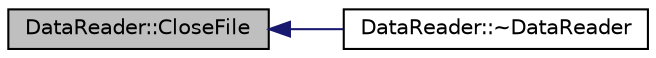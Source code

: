 digraph "DataReader::CloseFile"
{
  edge [fontname="Helvetica",fontsize="10",labelfontname="Helvetica",labelfontsize="10"];
  node [fontname="Helvetica",fontsize="10",shape=record];
  rankdir="LR";
  Node1 [label="DataReader::CloseFile",height=0.2,width=0.4,color="black", fillcolor="grey75", style="filled", fontcolor="black"];
  Node1 -> Node2 [dir="back",color="midnightblue",fontsize="10",style="solid",fontname="Helvetica"];
  Node2 [label="DataReader::~DataReader",height=0.2,width=0.4,color="black", fillcolor="white", style="filled",URL="$d3/d3a/class_data_reader.html#a1fd456f99a9b364953f7973842ea5d25",tooltip="Default Destructor. "];
}
